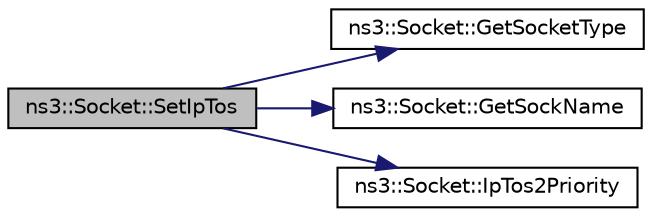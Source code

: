 digraph "ns3::Socket::SetIpTos"
{
 // LATEX_PDF_SIZE
  edge [fontname="Helvetica",fontsize="10",labelfontname="Helvetica",labelfontsize="10"];
  node [fontname="Helvetica",fontsize="10",shape=record];
  rankdir="LR";
  Node1 [label="ns3::Socket::SetIpTos",height=0.2,width=0.4,color="black", fillcolor="grey75", style="filled", fontcolor="black",tooltip="Manually set IP Type of Service field."];
  Node1 -> Node2 [color="midnightblue",fontsize="10",style="solid",fontname="Helvetica"];
  Node2 [label="ns3::Socket::GetSocketType",height=0.2,width=0.4,color="black", fillcolor="white", style="filled",URL="$classns3_1_1_socket.html#af9333cfc006d6ed9363f20d3822fedcb",tooltip=" "];
  Node1 -> Node3 [color="midnightblue",fontsize="10",style="solid",fontname="Helvetica"];
  Node3 [label="ns3::Socket::GetSockName",height=0.2,width=0.4,color="black", fillcolor="white", style="filled",URL="$classns3_1_1_socket.html#aa982ca9baab28bea412b0d9710e63b43",tooltip="Get socket address."];
  Node1 -> Node4 [color="midnightblue",fontsize="10",style="solid",fontname="Helvetica"];
  Node4 [label="ns3::Socket::IpTos2Priority",height=0.2,width=0.4,color="black", fillcolor="white", style="filled",URL="$classns3_1_1_socket.html#a81564620cc94d291f1dc5d79b2f13b4a",tooltip="Return the priority corresponding to a given TOS value."];
}
